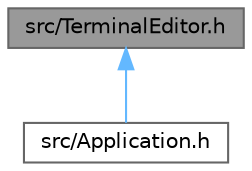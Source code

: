 digraph "src/TerminalEditor.h"
{
 // LATEX_PDF_SIZE
  bgcolor="transparent";
  edge [fontname=Helvetica,fontsize=10,labelfontname=Helvetica,labelfontsize=10];
  node [fontname=Helvetica,fontsize=10,shape=box,height=0.2,width=0.4];
  Node1 [id="Node000001",label="src/TerminalEditor.h",height=0.2,width=0.4,color="gray40", fillcolor="grey60", style="filled", fontcolor="black",tooltip="Header file for the TerminalEditor class, which serves as the main controller for the terminal-based ..."];
  Node1 -> Node2 [id="edge1_Node000001_Node000002",dir="back",color="steelblue1",style="solid",tooltip=" "];
  Node2 [id="Node000002",label="src/Application.h",height=0.2,width=0.4,color="grey40", fillcolor="white", style="filled",URL="$Application_8h.html",tooltip="Main application class managing terminal editor and main menu interfaces for NeoNote."];
}
